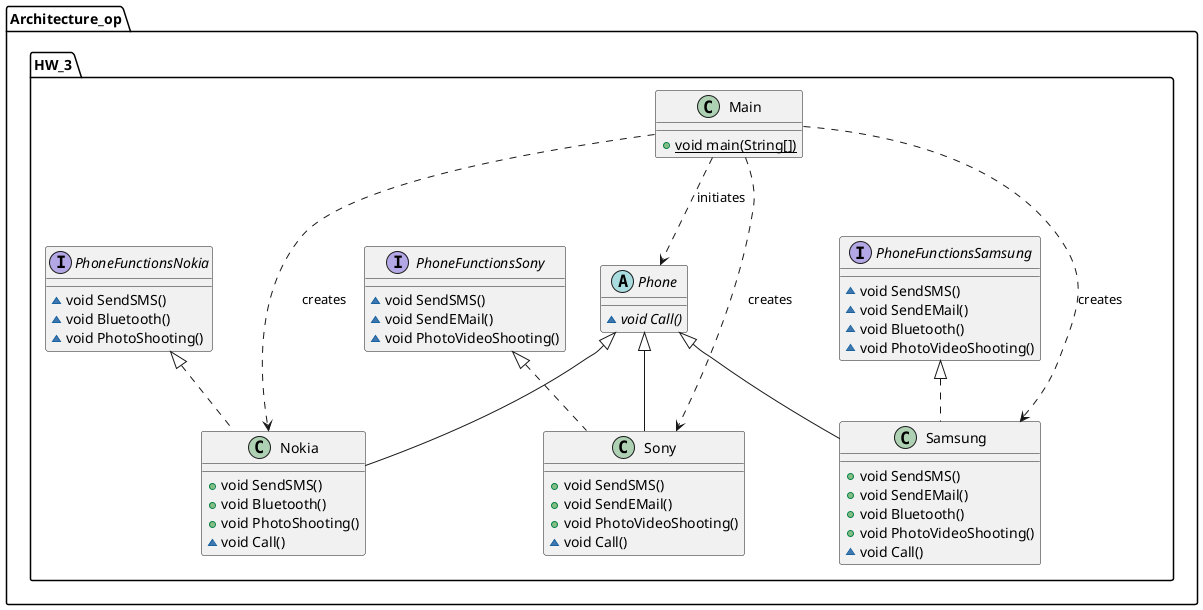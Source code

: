 @startuml
class Architecture_op.HW_3.Main {
+ {static} void main(String[])
}
interface Architecture_op.HW_3.PhoneFunctionsSony {
~ void SendSMS()
~ void SendEMail()
~ void PhotoVideoShooting()
}
interface Architecture_op.HW_3.PhoneFunctionsNokia {
~ void SendSMS()
~ void Bluetooth()
~ void PhotoShooting()
}
class Architecture_op.HW_3.Nokia {
+ void SendSMS()
+ void Bluetooth()
+ void PhotoShooting()
~ void Call()
}
interface Architecture_op.HW_3.PhoneFunctionsSamsung {
~ void SendSMS()
~ void SendEMail()
~ void Bluetooth()
~ void PhotoVideoShooting()
}
class Architecture_op.HW_3.Sony {
+ void SendSMS()
+ void SendEMail()
+ void PhotoVideoShooting()
~ void Call()
}
abstract class Architecture_op.HW_3.Phone {
~ {abstract}void Call()
}
class Architecture_op.HW_3.Samsung {
+ void SendSMS()
+ void SendEMail()
+ void Bluetooth()
+ void PhotoVideoShooting()
~ void Call()
}

'Реализация интерфейсов
PhoneFunctionsSony <|.. Sony
PhoneFunctionsNokia <|.. Nokia
PhoneFunctionsSamsung <|.. Samsung

'Наследование от абстрактного класса Phone
Phone <|-- Sony
Phone <|-- Nokia
Phone <|-- Samsung

'Создание и инициализация объектов
Main ..> Sony : creates
Main ..> Samsung : creates
Main ..> Nokia : creates
Main ..> Phone : initiates

@enduml
